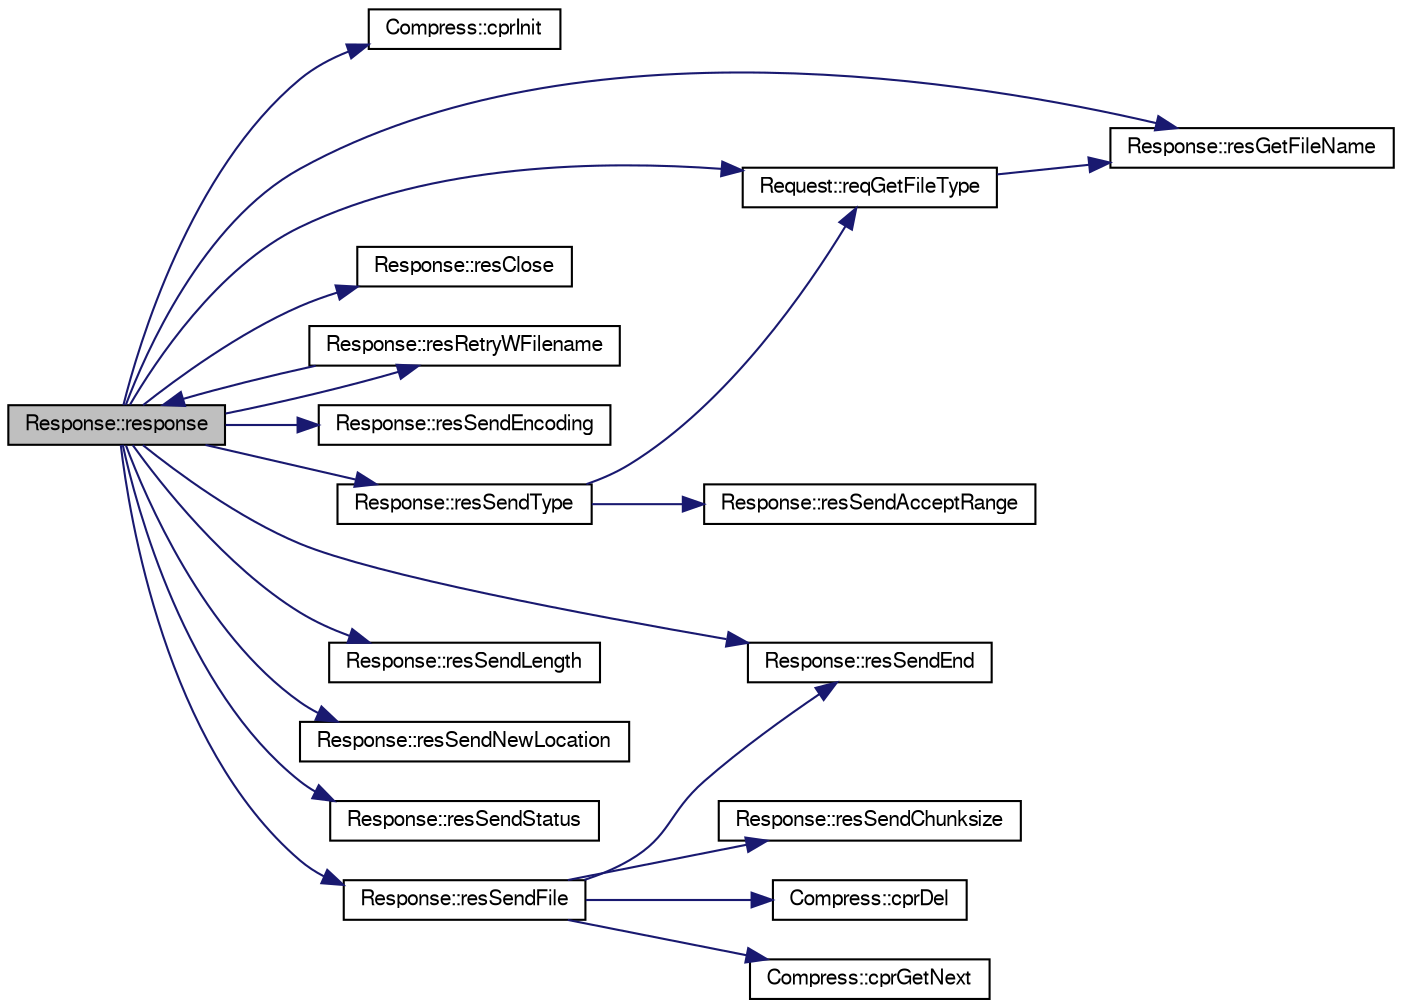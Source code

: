 digraph G
{
  bgcolor="transparent";
  edge [fontname="FreeSans",fontsize="10",labelfontname="FreeSans",labelfontsize="10"];
  node [fontname="FreeSans",fontsize="10",shape=record];
  rankdir=LR;
  Node1 [label="Response::response",height=0.2,width=0.4,color="black", fillcolor="grey75", style="filled" fontcolor="black"];
  Node1 -> Node2 [color="midnightblue",fontsize="10",style="solid",fontname="FreeSans"];
  Node2 [label="Compress::cprInit",height=0.2,width=0.4,color="black",URL="$structCompress.html#a1294de2308852c5e3daedd8ce366ba9e"];
  Node1 -> Node3 [color="midnightblue",fontsize="10",style="solid",fontname="FreeSans"];
  Node3 [label="Request::reqGetFileType",height=0.2,width=0.4,color="black",URL="$structRequest.html#a9341f192029839333a81d7e79fa25a59"];
  Node3 -> Node4 [color="midnightblue",fontsize="10",style="solid",fontname="FreeSans"];
  Node4 [label="Response::resGetFileName",height=0.2,width=0.4,color="black",URL="$structResponse.html#a1a1ac1e98a7c5ca681aec02b19188e54"];
  Node1 -> Node5 [color="midnightblue",fontsize="10",style="solid",fontname="FreeSans"];
  Node5 [label="Response::resClose",height=0.2,width=0.4,color="black",URL="$structResponse.html#a06e36aa31e40640496c46c61b22c0991"];
  Node1 -> Node4 [color="midnightblue",fontsize="10",style="solid",fontname="FreeSans"];
  Node1 -> Node6 [color="midnightblue",fontsize="10",style="solid",fontname="FreeSans"];
  Node6 [label="Response::resRetryWFilename",height=0.2,width=0.4,color="black",URL="$structResponse.html#a4d8b5527e494612759feafc54d92e06b"];
  Node6 -> Node1 [color="midnightblue",fontsize="10",style="solid",fontname="FreeSans"];
  Node1 -> Node7 [color="midnightblue",fontsize="10",style="solid",fontname="FreeSans"];
  Node7 [label="Response::resSendEncoding",height=0.2,width=0.4,color="black",URL="$structResponse.html#a0560c495f22a21f0e49a05f6708ee0e6"];
  Node1 -> Node8 [color="midnightblue",fontsize="10",style="solid",fontname="FreeSans"];
  Node8 [label="Response::resSendEnd",height=0.2,width=0.4,color="black",URL="$structResponse.html#a500ab397cd502a5d8d8faf04417f14b1"];
  Node1 -> Node9 [color="midnightblue",fontsize="10",style="solid",fontname="FreeSans"];
  Node9 [label="Response::resSendFile",height=0.2,width=0.4,color="black",URL="$structResponse.html#a601d9e30997837c94bc7b973fbdc4ce1"];
  Node9 -> Node10 [color="midnightblue",fontsize="10",style="solid",fontname="FreeSans"];
  Node10 [label="Compress::cprDel",height=0.2,width=0.4,color="black",URL="$structCompress.html#a3b0ab7e2bda0a2f723ef48db1546f77c"];
  Node9 -> Node11 [color="midnightblue",fontsize="10",style="solid",fontname="FreeSans"];
  Node11 [label="Compress::cprGetNext",height=0.2,width=0.4,color="black",URL="$structCompress.html#ae670638d5d19cc316b0032fbc386cdce"];
  Node9 -> Node12 [color="midnightblue",fontsize="10",style="solid",fontname="FreeSans"];
  Node12 [label="Response::resSendChunksize",height=0.2,width=0.4,color="black",URL="$structResponse.html#abbb06daf0eeaefa7459b759bf3173ab2"];
  Node9 -> Node8 [color="midnightblue",fontsize="10",style="solid",fontname="FreeSans"];
  Node1 -> Node13 [color="midnightblue",fontsize="10",style="solid",fontname="FreeSans"];
  Node13 [label="Response::resSendLength",height=0.2,width=0.4,color="black",URL="$structResponse.html#abf2b612dd7349fd93e87b8e6e7270693"];
  Node1 -> Node14 [color="midnightblue",fontsize="10",style="solid",fontname="FreeSans"];
  Node14 [label="Response::resSendNewLocation",height=0.2,width=0.4,color="black",URL="$structResponse.html#a13d31b4cb20d47329016e1110d50487a"];
  Node1 -> Node15 [color="midnightblue",fontsize="10",style="solid",fontname="FreeSans"];
  Node15 [label="Response::resSendStatus",height=0.2,width=0.4,color="black",URL="$structResponse.html#a011d39624d7d11c3d273888da8d3660e"];
  Node1 -> Node16 [color="midnightblue",fontsize="10",style="solid",fontname="FreeSans"];
  Node16 [label="Response::resSendType",height=0.2,width=0.4,color="black",URL="$structResponse.html#a4969c079a47cf29ec09a15bfa04f03da"];
  Node16 -> Node3 [color="midnightblue",fontsize="10",style="solid",fontname="FreeSans"];
  Node16 -> Node17 [color="midnightblue",fontsize="10",style="solid",fontname="FreeSans"];
  Node17 [label="Response::resSendAcceptRange",height=0.2,width=0.4,color="black",URL="$structResponse.html#a124e3d8b86987aa8e59e586f4973343f"];
}
